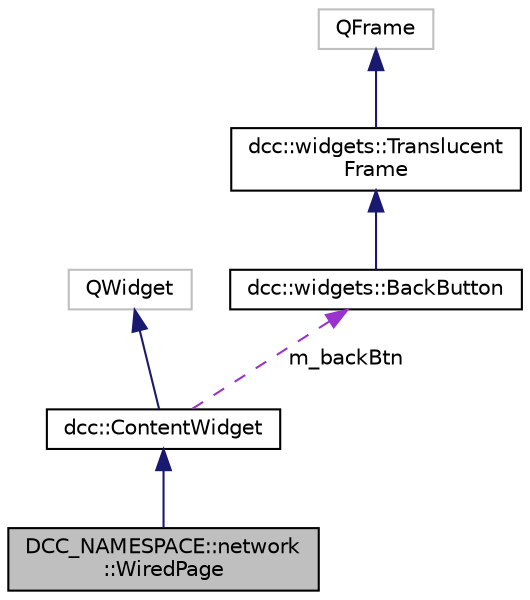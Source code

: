 digraph "DCC_NAMESPACE::network::WiredPage"
{
  edge [fontname="Helvetica",fontsize="10",labelfontname="Helvetica",labelfontsize="10"];
  node [fontname="Helvetica",fontsize="10",shape=record];
  Node3 [label="DCC_NAMESPACE::network\l::WiredPage",height=0.2,width=0.4,color="black", fillcolor="grey75", style="filled", fontcolor="black"];
  Node4 -> Node3 [dir="back",color="midnightblue",fontsize="10",style="solid",fontname="Helvetica"];
  Node4 [label="dcc::ContentWidget",height=0.2,width=0.4,color="black", fillcolor="white", style="filled",URL="$classdcc_1_1_content_widget.html"];
  Node5 -> Node4 [dir="back",color="midnightblue",fontsize="10",style="solid",fontname="Helvetica"];
  Node5 [label="QWidget",height=0.2,width=0.4,color="grey75", fillcolor="white", style="filled"];
  Node6 -> Node4 [dir="back",color="darkorchid3",fontsize="10",style="dashed",label=" m_backBtn" ,fontname="Helvetica"];
  Node6 [label="dcc::widgets::BackButton",height=0.2,width=0.4,color="black", fillcolor="white", style="filled",URL="$classdcc_1_1widgets_1_1_back_button.html"];
  Node7 -> Node6 [dir="back",color="midnightblue",fontsize="10",style="solid",fontname="Helvetica"];
  Node7 [label="dcc::widgets::Translucent\lFrame",height=0.2,width=0.4,color="black", fillcolor="white", style="filled",URL="$classdcc_1_1widgets_1_1_translucent_frame.html"];
  Node8 -> Node7 [dir="back",color="midnightblue",fontsize="10",style="solid",fontname="Helvetica"];
  Node8 [label="QFrame",height=0.2,width=0.4,color="grey75", fillcolor="white", style="filled"];
}
